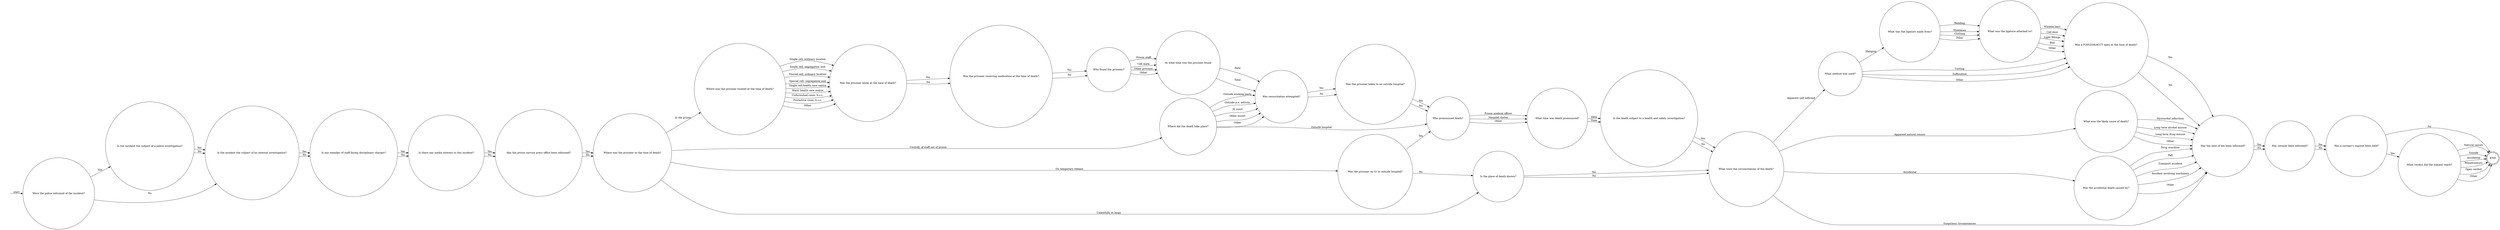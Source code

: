 digraph DEATH_IN_CUSTODY {  rankdir=LR;
  node [shape = circle];
  START_NODE [label="", shape=none];
  START_NODE -> 44646 [label = "start"];
  END_NODE [label="END", shape="doublecircle"];
  44159 [label = "What were the circumstances of the death?"];
  44159 -> 44383 [label = "Apparent self inflicted"];
  44159 -> 44384 [label = "Apparent natural causes"];
  44159 -> 45144 [label = "Accidental"];
  44159 -> 44468 [label = "Suspicious circumstances"];
  44292 [label = "Is the death subject to a health and safety investigation?"];
  44292 -> 44159 [label = "Yes"];
  44292 -> 44159 [label = "No"];
  44303 [label = "What verdict did the inquest reach?"];
  44303 -> END_NODE [label = "Natural causes"];
  44303 -> END_NODE [label = "Suicide"];
  44303 -> END_NODE [label = "Accidental"];
  44303 -> END_NODE [label = "Misadventure"];
  44303 -> END_NODE [label = "Open verdict"];
  44303 -> END_NODE [label = "Other"];
  44366 [label = "Where was the prisoner located at the time of death?"];
  44366 -> 44680 [label = "Single cell: ordinary location"];
  44366 -> 44680 [label = "Single cell: segregation unit"];
  44366 -> 44680 [label = "Shared cell: ordinary location"];
  44366 -> 44680 [label = "Special cell: segregation unit"];
  44366 -> 44680 [label = "Single cell:health care centre"];
  44366 -> 44680 [label = "Ward: health care centre"];
  44366 -> 44680 [label = "Unfurnished room: h.c.c."];
  44366 -> 44680 [label = "Protective room: h.c.c."];
  44366 -> 44680 [label = "Other"];
  44383 [label = "What method was used?"];
  44383 -> 44929 [label = "Hanging"];
  44383 -> 45023 [label = "Cutting"];
  44383 -> 45023 [label = "Suffocation"];
  44383 -> 45023 [label = "Other"];
  44384 [label = "What was the likely cause of death?"];
  44384 -> 44468 [label = "Myocardial infarction"];
  44384 -> 44468 [label = "Long term alcohol misuse"];
  44384 -> 44468 [label = "Long term drug misuse"];
  44384 -> 44468 [label = "Other"];
  44418 [label = "Was the prisoner receiving medication at the time of death?"];
  44418 -> 44691 [label = "Yes"];
  44418 -> 44691 [label = "No"];
  44420 [label = "Is there any media interest in this incident?"];
  44420 -> 44743 [label = "Yes"];
  44420 -> 44743 [label = "No"];
  44468 [label = "Has the next of kin been informed?"];
  44468 -> 45063 [label = "Yes"];
  44468 -> 45063 [label = "No"];
  44537 [label = "Where was the prisoner at the time of death?"];
  44537 -> 44366 [label = "In the prison"];
  44537 -> 45166 [label = "Custody of staff out of prison"];
  44537 -> 44721 [label = "On temporary release"];
  44537 -> 45043 [label = "Unlawfully at large"];
  44640 [label = "Has a coroner's inquest been held?"];
  44640 -> 44303 [label = "Yes"];
  44640 -> END_NODE [label = "No"];
  44646 [label = "Were the police informed of the incident?"];
  44646 -> 45038 [label = "Yes"];
  44646 -> 45120 [label = "No"];
  44680 [label = "Was the prisoner alone at the time of death?"];
  44680 -> 44418 [label = "Yes"];
  44680 -> 44418 [label = "No"];
  44691 [label = "Who found the prisoner?"];
  44691 -> 45108 [label = "Prison staff"];
  44691 -> 45108 [label = "Cell mate"];
  44691 -> 45108 [label = "Other prisoner"];
  44691 -> 45108 [label = "Other"];
  44720 [label = "Who pronounced death?"];
  44720 -> 44962 [label = "Prison medical officer"];
  44720 -> 44962 [label = "Hospital doctor"];
  44720 -> 44962 [label = "Other"];
  44721 [label = "Was the prisoner on t/r in outside hospital?"];
  44721 -> 44720 [label = "Yes"];
  44721 -> 45043 [label = "No"];
  44743 [label = "Has the prison service press office been informed?"];
  44743 -> 44537 [label = "Yes"];
  44743 -> 44537 [label = "No"];
  44770 [label = "What was the ligature attached to?"];
  44770 -> 45023 [label = "Window bars"];
  44770 -> 45023 [label = "Cell door"];
  44770 -> 45023 [label = "Light fittings"];
  44770 -> 45023 [label = "Bed"];
  44770 -> 45023 [label = "Other"];
  44862 [label = "Is any member of staff facing disciplinary charges?"];
  44862 -> 44420 [label = "Yes"];
  44862 -> 44420 [label = "No"];
  44876 [label = "Was resuscitation attempted?"];
  44876 -> 44901 [label = "Yes"];
  44876 -> 44901 [label = "No"];
  44901 [label = "Was the prisoner taken to an outside hospital?"];
  44901 -> 44720 [label = "Yes"];
  44901 -> 44720 [label = "No"];
  44929 [label = "What was the ligature made from?"];
  44929 -> 44770 [label = "Bedding"];
  44929 -> 44770 [label = "Shoelaces"];
  44929 -> 44770 [label = "Clothing"];
  44929 -> 44770 [label = "Other"];
  44962 [label = "What time was death pronounced?"];
  44962 -> 44292 [label = "Date"];
  44962 -> 44292 [label = "Time"];
  45023 [label = "Was a F2052SH/ACCT open at the time of death?"];
  45023 -> 44468 [label = "Yes"];
  45023 -> 44468 [label = "No"];
  45038 [label = "Is the incident the subject of a police investigation?"];
  45038 -> 45120 [label = "Yes"];
  45038 -> 45120 [label = "No"];
  45043 [label = "Is the place of death known?"];
  45043 -> 44159 [label = "Yes"];
  45043 -> 44159 [label = "No"];
  45063 [label = "Has coroner been informed?"];
  45063 -> 44640 [label = "Yes"];
  45063 -> 44640 [label = "No"];
  45108 [label = "At what time was the prisoner found"];
  45108 -> 44876 [label = "Date"];
  45108 -> 44876 [label = "Time"];
  45120 [label = "Is the incident the subject of an internal investigation?"];
  45120 -> 44862 [label = "Yes"];
  45120 -> 44862 [label = "No"];
  45144 [label = "Was the accidental death caused by?"];
  45144 -> 44468 [label = "Drug overdose"];
  45144 -> 44468 [label = "Fall"];
  45144 -> 44468 [label = "Transport accident"];
  45144 -> 44468 [label = "Accident involving machinery"];
  45144 -> 44468 [label = "Other"];
  45166 [label = "Where did the death take place?"];
  45166 -> 44720 [label = "Outside hospital"];
  45166 -> 44876 [label = "Outside working party"];
  45166 -> 44876 [label = "Outside p.e. activity"];
  45166 -> 44876 [label = "At court"];
  45166 -> 44876 [label = "Other escort"];
  45166 -> 44876 [label = "Other"];
}
